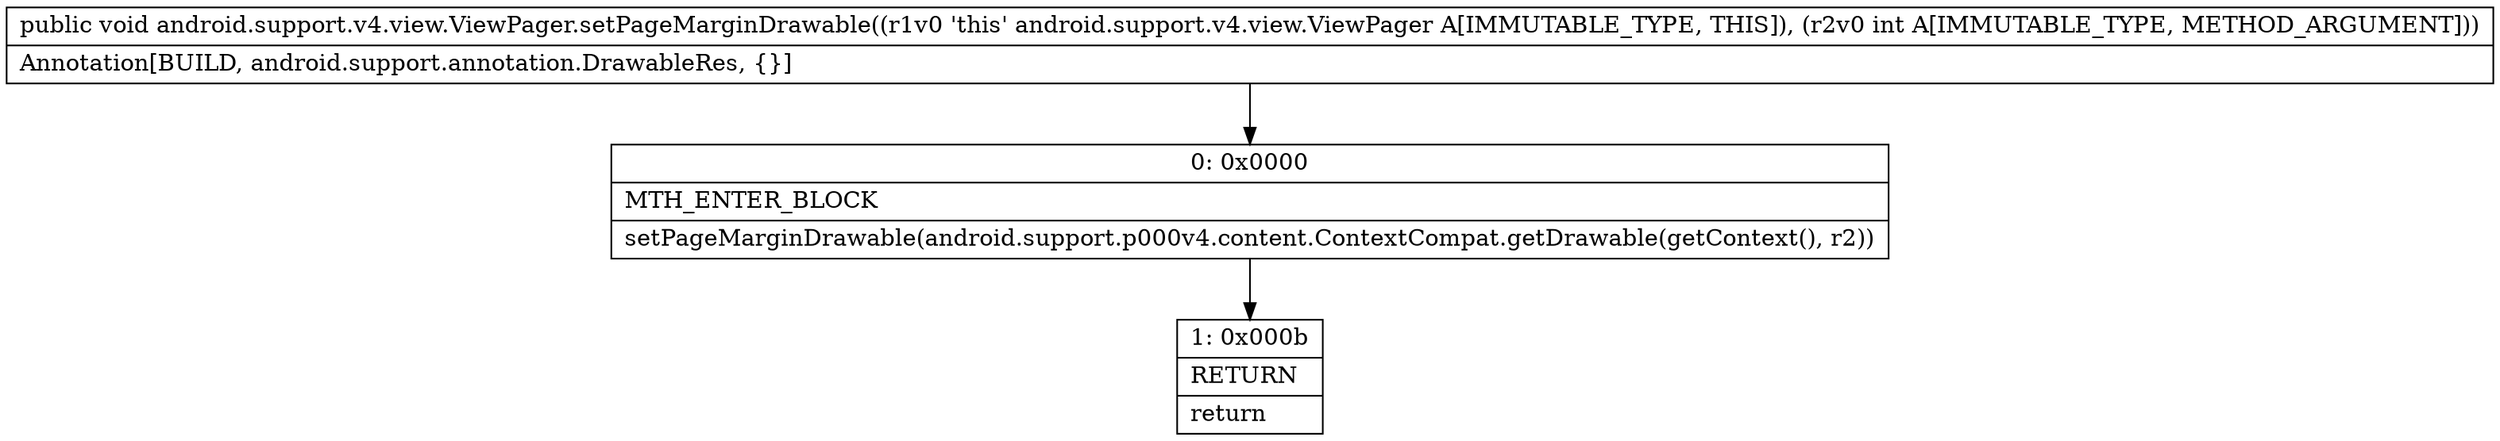 digraph "CFG forandroid.support.v4.view.ViewPager.setPageMarginDrawable(I)V" {
Node_0 [shape=record,label="{0\:\ 0x0000|MTH_ENTER_BLOCK\l|setPageMarginDrawable(android.support.p000v4.content.ContextCompat.getDrawable(getContext(), r2))\l}"];
Node_1 [shape=record,label="{1\:\ 0x000b|RETURN\l|return\l}"];
MethodNode[shape=record,label="{public void android.support.v4.view.ViewPager.setPageMarginDrawable((r1v0 'this' android.support.v4.view.ViewPager A[IMMUTABLE_TYPE, THIS]), (r2v0 int A[IMMUTABLE_TYPE, METHOD_ARGUMENT]))  | Annotation[BUILD, android.support.annotation.DrawableRes, \{\}]\l}"];
MethodNode -> Node_0;
Node_0 -> Node_1;
}

